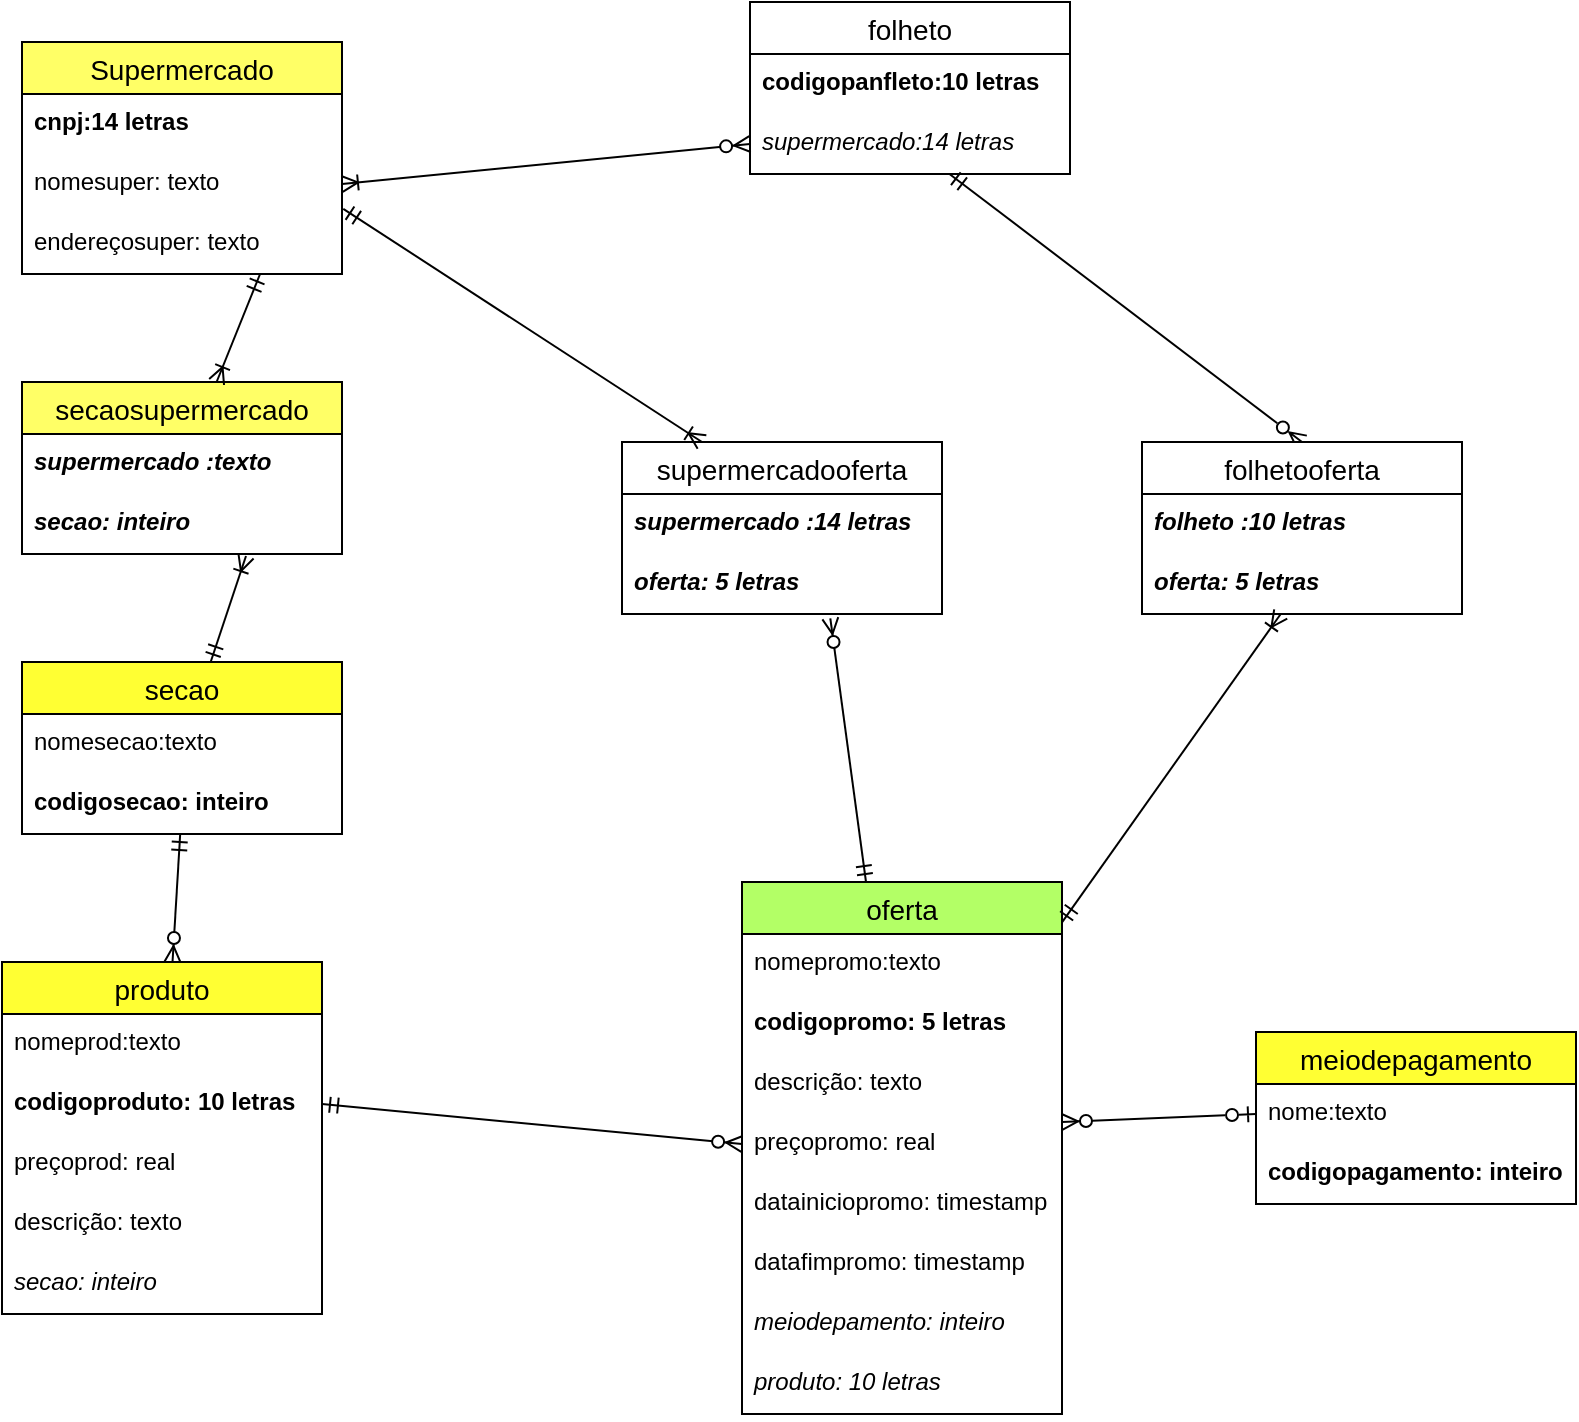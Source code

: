 <mxfile version="15.2.9" type="device"><diagram id="C5RBs43oDa-KdzZeNtuy" name="Page-1"><mxGraphModel dx="920" dy="876" grid="1" gridSize="10" guides="1" tooltips="1" connect="1" arrows="1" fold="1" page="1" pageScale="1" pageWidth="827" pageHeight="1169" math="0" shadow="0"><root><mxCell id="WIyWlLk6GJQsqaUBKTNV-0"/><mxCell id="WIyWlLk6GJQsqaUBKTNV-1" parent="WIyWlLk6GJQsqaUBKTNV-0"/><mxCell id="8ZTCSQ-yWdpequLrxj26-0" value="Supermercado" style="swimlane;fontStyle=0;childLayout=stackLayout;horizontal=1;startSize=26;horizontalStack=0;resizeParent=1;resizeParentMax=0;resizeLast=0;collapsible=1;marginBottom=0;align=center;fontSize=14;fillColor=#FFFF66;" parent="WIyWlLk6GJQsqaUBKTNV-1" vertex="1"><mxGeometry x="50" y="70" width="160" height="116" as="geometry"/></mxCell><mxCell id="8ZTCSQ-yWdpequLrxj26-1" value="cnpj:14 letras" style="text;strokeColor=none;fillColor=none;spacingLeft=4;spacingRight=4;overflow=hidden;rotatable=0;points=[[0,0.5],[1,0.5]];portConstraint=eastwest;fontSize=12;fontStyle=1" parent="8ZTCSQ-yWdpequLrxj26-0" vertex="1"><mxGeometry y="26" width="160" height="30" as="geometry"/></mxCell><mxCell id="8ZTCSQ-yWdpequLrxj26-2" value="nomesuper: texto" style="text;strokeColor=none;fillColor=none;spacingLeft=4;spacingRight=4;overflow=hidden;rotatable=0;points=[[0,0.5],[1,0.5]];portConstraint=eastwest;fontSize=12;" parent="8ZTCSQ-yWdpequLrxj26-0" vertex="1"><mxGeometry y="56" width="160" height="30" as="geometry"/></mxCell><mxCell id="8ZTCSQ-yWdpequLrxj26-3" value="endereçosuper: texto" style="text;strokeColor=none;fillColor=none;spacingLeft=4;spacingRight=4;overflow=hidden;rotatable=0;points=[[0,0.5],[1,0.5]];portConstraint=eastwest;fontSize=12;" parent="8ZTCSQ-yWdpequLrxj26-0" vertex="1"><mxGeometry y="86" width="160" height="30" as="geometry"/></mxCell><mxCell id="8ZTCSQ-yWdpequLrxj26-4" value="folheto" style="swimlane;fontStyle=0;childLayout=stackLayout;horizontal=1;startSize=26;horizontalStack=0;resizeParent=1;resizeParentMax=0;resizeLast=0;collapsible=1;marginBottom=0;align=center;fontSize=14;" parent="WIyWlLk6GJQsqaUBKTNV-1" vertex="1"><mxGeometry x="414" y="50" width="160" height="86" as="geometry"/></mxCell><mxCell id="8ZTCSQ-yWdpequLrxj26-5" value="codigopanfleto:10 letras" style="text;strokeColor=none;fillColor=none;spacingLeft=4;spacingRight=4;overflow=hidden;rotatable=0;points=[[0,0.5],[1,0.5]];portConstraint=eastwest;fontSize=12;fontStyle=1" parent="8ZTCSQ-yWdpequLrxj26-4" vertex="1"><mxGeometry y="26" width="160" height="30" as="geometry"/></mxCell><mxCell id="8ZTCSQ-yWdpequLrxj26-21" value="supermercado:14 letras" style="text;strokeColor=none;fillColor=none;spacingLeft=4;spacingRight=4;overflow=hidden;rotatable=0;points=[[0,0.5],[1,0.5]];portConstraint=eastwest;fontSize=12;fontStyle=2" parent="8ZTCSQ-yWdpequLrxj26-4" vertex="1"><mxGeometry y="56" width="160" height="30" as="geometry"/></mxCell><mxCell id="8ZTCSQ-yWdpequLrxj26-8" value="produto" style="swimlane;fontStyle=0;childLayout=stackLayout;horizontal=1;startSize=26;horizontalStack=0;resizeParent=1;resizeParentMax=0;resizeLast=0;collapsible=1;marginBottom=0;align=center;fontSize=14;fillColor=#FFFF33;" parent="WIyWlLk6GJQsqaUBKTNV-1" vertex="1"><mxGeometry x="40" y="530" width="160" height="176" as="geometry"/></mxCell><mxCell id="8ZTCSQ-yWdpequLrxj26-9" value="nomeprod:texto" style="text;strokeColor=none;fillColor=none;spacingLeft=4;spacingRight=4;overflow=hidden;rotatable=0;points=[[0,0.5],[1,0.5]];portConstraint=eastwest;fontSize=12;" parent="8ZTCSQ-yWdpequLrxj26-8" vertex="1"><mxGeometry y="26" width="160" height="30" as="geometry"/></mxCell><mxCell id="8ZTCSQ-yWdpequLrxj26-10" value="codigoproduto: 10 letras" style="text;strokeColor=none;fillColor=none;spacingLeft=4;spacingRight=4;overflow=hidden;rotatable=0;points=[[0,0.5],[1,0.5]];portConstraint=eastwest;fontSize=12;fontStyle=1" parent="8ZTCSQ-yWdpequLrxj26-8" vertex="1"><mxGeometry y="56" width="160" height="30" as="geometry"/></mxCell><mxCell id="8ZTCSQ-yWdpequLrxj26-11" value="preçoprod: real" style="text;strokeColor=none;fillColor=none;spacingLeft=4;spacingRight=4;overflow=hidden;rotatable=0;points=[[0,0.5],[1,0.5]];portConstraint=eastwest;fontSize=12;" parent="8ZTCSQ-yWdpequLrxj26-8" vertex="1"><mxGeometry y="86" width="160" height="30" as="geometry"/></mxCell><mxCell id="8ZTCSQ-yWdpequLrxj26-12" value="descrição: texto" style="text;strokeColor=none;fillColor=none;spacingLeft=4;spacingRight=4;overflow=hidden;rotatable=0;points=[[0,0.5],[1,0.5]];portConstraint=eastwest;fontSize=12;" parent="8ZTCSQ-yWdpequLrxj26-8" vertex="1"><mxGeometry y="116" width="160" height="30" as="geometry"/></mxCell><mxCell id="HeIt6UN__b7X-rH8bTAi-26" value="secao: inteiro" style="text;strokeColor=none;fillColor=none;spacingLeft=4;spacingRight=4;overflow=hidden;rotatable=0;points=[[0,0.5],[1,0.5]];portConstraint=eastwest;fontSize=12;fontStyle=2" vertex="1" parent="8ZTCSQ-yWdpequLrxj26-8"><mxGeometry y="146" width="160" height="30" as="geometry"/></mxCell><mxCell id="HeIt6UN__b7X-rH8bTAi-0" value="meiodepagamento" style="swimlane;fontStyle=0;childLayout=stackLayout;horizontal=1;startSize=26;horizontalStack=0;resizeParent=1;resizeParentMax=0;resizeLast=0;collapsible=1;marginBottom=0;align=center;fontSize=14;fillColor=#FFFF33;" vertex="1" parent="WIyWlLk6GJQsqaUBKTNV-1"><mxGeometry x="667" y="565" width="160" height="86" as="geometry"/></mxCell><mxCell id="HeIt6UN__b7X-rH8bTAi-1" value="nome:texto" style="text;strokeColor=none;fillColor=none;spacingLeft=4;spacingRight=4;overflow=hidden;rotatable=0;points=[[0,0.5],[1,0.5]];portConstraint=eastwest;fontSize=12;" vertex="1" parent="HeIt6UN__b7X-rH8bTAi-0"><mxGeometry y="26" width="160" height="30" as="geometry"/></mxCell><mxCell id="HeIt6UN__b7X-rH8bTAi-2" value="codigopagamento: inteiro" style="text;strokeColor=none;fillColor=none;spacingLeft=4;spacingRight=4;overflow=hidden;rotatable=0;points=[[0,0.5],[1,0.5]];portConstraint=eastwest;fontSize=12;fontStyle=1" vertex="1" parent="HeIt6UN__b7X-rH8bTAi-0"><mxGeometry y="56" width="160" height="30" as="geometry"/></mxCell><mxCell id="HeIt6UN__b7X-rH8bTAi-10" value="secao" style="swimlane;fontStyle=0;childLayout=stackLayout;horizontal=1;startSize=26;horizontalStack=0;resizeParent=1;resizeParentMax=0;resizeLast=0;collapsible=1;marginBottom=0;align=center;fontSize=14;fillColor=#FFFF33;" vertex="1" parent="WIyWlLk6GJQsqaUBKTNV-1"><mxGeometry x="50" y="380" width="160" height="86" as="geometry"/></mxCell><mxCell id="HeIt6UN__b7X-rH8bTAi-11" value="nomesecao:texto" style="text;strokeColor=none;fillColor=none;spacingLeft=4;spacingRight=4;overflow=hidden;rotatable=0;points=[[0,0.5],[1,0.5]];portConstraint=eastwest;fontSize=12;" vertex="1" parent="HeIt6UN__b7X-rH8bTAi-10"><mxGeometry y="26" width="160" height="30" as="geometry"/></mxCell><mxCell id="HeIt6UN__b7X-rH8bTAi-12" value="codigosecao: inteiro" style="text;strokeColor=none;fillColor=none;spacingLeft=4;spacingRight=4;overflow=hidden;rotatable=0;points=[[0,0.5],[1,0.5]];portConstraint=eastwest;fontSize=12;fontStyle=1" vertex="1" parent="HeIt6UN__b7X-rH8bTAi-10"><mxGeometry y="56" width="160" height="30" as="geometry"/></mxCell><mxCell id="HeIt6UN__b7X-rH8bTAi-15" value="oferta" style="swimlane;fontStyle=0;childLayout=stackLayout;horizontal=1;startSize=26;horizontalStack=0;resizeParent=1;resizeParentMax=0;resizeLast=0;collapsible=1;marginBottom=0;align=center;fontSize=14;fillColor=#B3FF66;" vertex="1" parent="WIyWlLk6GJQsqaUBKTNV-1"><mxGeometry x="410" y="490" width="160" height="266" as="geometry"/></mxCell><mxCell id="HeIt6UN__b7X-rH8bTAi-16" value="nomepromo:texto" style="text;strokeColor=none;fillColor=none;spacingLeft=4;spacingRight=4;overflow=hidden;rotatable=0;points=[[0,0.5],[1,0.5]];portConstraint=eastwest;fontSize=12;" vertex="1" parent="HeIt6UN__b7X-rH8bTAi-15"><mxGeometry y="26" width="160" height="30" as="geometry"/></mxCell><mxCell id="HeIt6UN__b7X-rH8bTAi-17" value="codigopromo: 5 letras" style="text;strokeColor=none;fillColor=none;spacingLeft=4;spacingRight=4;overflow=hidden;rotatable=0;points=[[0,0.5],[1,0.5]];portConstraint=eastwest;fontSize=12;fontStyle=1" vertex="1" parent="HeIt6UN__b7X-rH8bTAi-15"><mxGeometry y="56" width="160" height="30" as="geometry"/></mxCell><mxCell id="HeIt6UN__b7X-rH8bTAi-19" value="descrição: texto" style="text;strokeColor=none;fillColor=none;spacingLeft=4;spacingRight=4;overflow=hidden;rotatable=0;points=[[0,0.5],[1,0.5]];portConstraint=eastwest;fontSize=12;" vertex="1" parent="HeIt6UN__b7X-rH8bTAi-15"><mxGeometry y="86" width="160" height="30" as="geometry"/></mxCell><mxCell id="HeIt6UN__b7X-rH8bTAi-18" value="preçopromo: real" style="text;strokeColor=none;fillColor=none;spacingLeft=4;spacingRight=4;overflow=hidden;rotatable=0;points=[[0,0.5],[1,0.5]];portConstraint=eastwest;fontSize=12;" vertex="1" parent="HeIt6UN__b7X-rH8bTAi-15"><mxGeometry y="116" width="160" height="30" as="geometry"/></mxCell><mxCell id="8ZTCSQ-yWdpequLrxj26-6" value="datainiciopromo: timestamp" style="text;strokeColor=none;fillColor=none;spacingLeft=4;spacingRight=4;overflow=hidden;rotatable=0;points=[[0,0.5],[1,0.5]];portConstraint=eastwest;fontSize=12;" parent="HeIt6UN__b7X-rH8bTAi-15" vertex="1"><mxGeometry y="146" width="160" height="30" as="geometry"/></mxCell><mxCell id="HeIt6UN__b7X-rH8bTAi-53" value="datafimpromo: timestamp" style="text;strokeColor=none;fillColor=none;spacingLeft=4;spacingRight=4;overflow=hidden;rotatable=0;points=[[0,0.5],[1,0.5]];portConstraint=eastwest;fontSize=12;" vertex="1" parent="HeIt6UN__b7X-rH8bTAi-15"><mxGeometry y="176" width="160" height="30" as="geometry"/></mxCell><mxCell id="HeIt6UN__b7X-rH8bTAi-21" value="meiodepamento: inteiro" style="text;strokeColor=none;fillColor=none;spacingLeft=4;spacingRight=4;overflow=hidden;rotatable=0;points=[[0,0.5],[1,0.5]];portConstraint=eastwest;fontSize=12;fontStyle=2" vertex="1" parent="HeIt6UN__b7X-rH8bTAi-15"><mxGeometry y="206" width="160" height="30" as="geometry"/></mxCell><mxCell id="HeIt6UN__b7X-rH8bTAi-22" value="produto: 10 letras" style="text;strokeColor=none;fillColor=none;spacingLeft=4;spacingRight=4;overflow=hidden;rotatable=0;points=[[0,0.5],[1,0.5]];portConstraint=eastwest;fontSize=12;fontStyle=2" vertex="1" parent="HeIt6UN__b7X-rH8bTAi-15"><mxGeometry y="236" width="160" height="30" as="geometry"/></mxCell><mxCell id="HeIt6UN__b7X-rH8bTAi-23" value="" style="fontSize=12;html=1;endArrow=ERzeroToOne;endFill=0;entryX=0;entryY=0.5;entryDx=0;entryDy=0;exitX=1;exitY=0.133;exitDx=0;exitDy=0;exitPerimeter=0;startArrow=ERzeroToMany;startFill=1;" edge="1" parent="WIyWlLk6GJQsqaUBKTNV-1" source="HeIt6UN__b7X-rH8bTAi-18" target="HeIt6UN__b7X-rH8bTAi-1"><mxGeometry width="100" height="100" relative="1" as="geometry"><mxPoint x="360" y="420" as="sourcePoint"/><mxPoint x="460" y="320" as="targetPoint"/></mxGeometry></mxCell><mxCell id="HeIt6UN__b7X-rH8bTAi-25" value="" style="fontSize=12;html=1;endArrow=ERmandOne;endFill=0;startArrow=ERzeroToMany;startFill=1;" edge="1" parent="WIyWlLk6GJQsqaUBKTNV-1" source="8ZTCSQ-yWdpequLrxj26-8" target="HeIt6UN__b7X-rH8bTAi-12"><mxGeometry width="100" height="100" relative="1" as="geometry"><mxPoint x="75" y="392.99" as="sourcePoint"/><mxPoint x="185" y="390" as="targetPoint"/></mxGeometry></mxCell><mxCell id="HeIt6UN__b7X-rH8bTAi-27" value="" style="fontSize=12;html=1;endArrow=ERmandOne;endFill=0;startArrow=ERzeroToMany;startFill=1;entryX=1;entryY=0.5;entryDx=0;entryDy=0;exitX=0;exitY=0.5;exitDx=0;exitDy=0;" edge="1" parent="WIyWlLk6GJQsqaUBKTNV-1" source="HeIt6UN__b7X-rH8bTAi-18" target="8ZTCSQ-yWdpequLrxj26-10"><mxGeometry width="100" height="100" relative="1" as="geometry"><mxPoint x="250" y="453" as="sourcePoint"/><mxPoint x="250" y="360" as="targetPoint"/></mxGeometry></mxCell><mxCell id="HeIt6UN__b7X-rH8bTAi-28" value="" style="fontSize=12;html=1;endArrow=ERzeroToMany;endFill=0;startArrow=ERmandOne;startFill=0;entryX=0.5;entryY=0;entryDx=0;entryDy=0;" edge="1" parent="WIyWlLk6GJQsqaUBKTNV-1" source="8ZTCSQ-yWdpequLrxj26-21" target="HeIt6UN__b7X-rH8bTAi-49"><mxGeometry width="100" height="100" relative="1" as="geometry"><mxPoint x="518.706" y="166" as="sourcePoint"/><mxPoint x="280" y="310" as="targetPoint"/></mxGeometry></mxCell><mxCell id="HeIt6UN__b7X-rH8bTAi-29" value="" style="fontSize=12;html=1;endArrow=ERoneToMany;endFill=0;startArrow=ERzeroToMany;startFill=1;entryX=1;entryY=0.5;entryDx=0;entryDy=0;exitX=0;exitY=0.5;exitDx=0;exitDy=0;" edge="1" parent="WIyWlLk6GJQsqaUBKTNV-1" source="8ZTCSQ-yWdpequLrxj26-21" target="8ZTCSQ-yWdpequLrxj26-2"><mxGeometry width="100" height="100" relative="1" as="geometry"><mxPoint x="410" y="132.5" as="sourcePoint"/><mxPoint x="260" y="181.5" as="targetPoint"/></mxGeometry></mxCell><mxCell id="HeIt6UN__b7X-rH8bTAi-30" value="secaosupermercado" style="swimlane;fontStyle=0;childLayout=stackLayout;horizontal=1;startSize=26;horizontalStack=0;resizeParent=1;resizeParentMax=0;resizeLast=0;collapsible=1;marginBottom=0;align=center;fontSize=14;fillColor=#FFFF66;" vertex="1" parent="WIyWlLk6GJQsqaUBKTNV-1"><mxGeometry x="50" y="240" width="160" height="86" as="geometry"/></mxCell><mxCell id="HeIt6UN__b7X-rH8bTAi-31" value="supermercado :texto" style="text;strokeColor=none;fillColor=none;spacingLeft=4;spacingRight=4;overflow=hidden;rotatable=0;points=[[0,0.5],[1,0.5]];portConstraint=eastwest;fontSize=12;fontStyle=3" vertex="1" parent="HeIt6UN__b7X-rH8bTAi-30"><mxGeometry y="26" width="160" height="30" as="geometry"/></mxCell><mxCell id="HeIt6UN__b7X-rH8bTAi-32" value="secao: inteiro" style="text;strokeColor=none;fillColor=none;spacingLeft=4;spacingRight=4;overflow=hidden;rotatable=0;points=[[0,0.5],[1,0.5]];portConstraint=eastwest;fontSize=12;fontStyle=3" vertex="1" parent="HeIt6UN__b7X-rH8bTAi-30"><mxGeometry y="56" width="160" height="30" as="geometry"/></mxCell><mxCell id="HeIt6UN__b7X-rH8bTAi-33" value="" style="fontSize=12;html=1;endArrow=ERmandOne;endFill=0;entryX=0.744;entryY=1;entryDx=0;entryDy=0;entryPerimeter=0;startArrow=ERoneToMany;startFill=0;" edge="1" parent="WIyWlLk6GJQsqaUBKTNV-1" source="HeIt6UN__b7X-rH8bTAi-30" target="8ZTCSQ-yWdpequLrxj26-3"><mxGeometry width="100" height="100" relative="1" as="geometry"><mxPoint x="360" y="390" as="sourcePoint"/><mxPoint x="280" y="220" as="targetPoint"/></mxGeometry></mxCell><mxCell id="HeIt6UN__b7X-rH8bTAi-34" value="" style="fontSize=12;html=1;endArrow=ERmandOne;endFill=0;startArrow=ERoneToMany;startFill=0;exitX=0.7;exitY=1.033;exitDx=0;exitDy=0;exitPerimeter=0;" edge="1" parent="WIyWlLk6GJQsqaUBKTNV-1" source="HeIt6UN__b7X-rH8bTAi-32" target="HeIt6UN__b7X-rH8bTAi-10"><mxGeometry width="100" height="100" relative="1" as="geometry"><mxPoint x="249.996" y="310" as="sourcePoint"/><mxPoint x="271.73" y="256" as="targetPoint"/></mxGeometry></mxCell><mxCell id="HeIt6UN__b7X-rH8bTAi-49" value="folhetooferta" style="swimlane;fontStyle=0;childLayout=stackLayout;horizontal=1;startSize=26;horizontalStack=0;resizeParent=1;resizeParentMax=0;resizeLast=0;collapsible=1;marginBottom=0;align=center;fontSize=14;fillColor=#FFFFFF;" vertex="1" parent="WIyWlLk6GJQsqaUBKTNV-1"><mxGeometry x="610" y="270" width="160" height="86" as="geometry"/></mxCell><mxCell id="HeIt6UN__b7X-rH8bTAi-50" value="folheto :10 letras" style="text;strokeColor=none;fillColor=none;spacingLeft=4;spacingRight=4;overflow=hidden;rotatable=0;points=[[0,0.5],[1,0.5]];portConstraint=eastwest;fontSize=12;fontStyle=3" vertex="1" parent="HeIt6UN__b7X-rH8bTAi-49"><mxGeometry y="26" width="160" height="30" as="geometry"/></mxCell><mxCell id="HeIt6UN__b7X-rH8bTAi-51" value="oferta: 5 letras" style="text;strokeColor=none;fillColor=none;spacingLeft=4;spacingRight=4;overflow=hidden;rotatable=0;points=[[0,0.5],[1,0.5]];portConstraint=eastwest;fontSize=12;fontStyle=3" vertex="1" parent="HeIt6UN__b7X-rH8bTAi-49"><mxGeometry y="56" width="160" height="30" as="geometry"/></mxCell><mxCell id="HeIt6UN__b7X-rH8bTAi-52" value="" style="fontSize=12;html=1;endArrow=ERmandOne;endFill=0;startArrow=ERoneToMany;startFill=0;" edge="1" parent="WIyWlLk6GJQsqaUBKTNV-1" source="HeIt6UN__b7X-rH8bTAi-51" target="HeIt6UN__b7X-rH8bTAi-15"><mxGeometry width="100" height="100" relative="1" as="geometry"><mxPoint x="297.67" y="320" as="sourcePoint"/><mxPoint x="494" y="410" as="targetPoint"/></mxGeometry></mxCell><mxCell id="HeIt6UN__b7X-rH8bTAi-54" value="" style="fontSize=12;html=1;endArrow=ERmandOne;endFill=0;startArrow=ERzeroToMany;startFill=1;exitX=0.651;exitY=1.071;exitDx=0;exitDy=0;exitPerimeter=0;" edge="1" parent="WIyWlLk6GJQsqaUBKTNV-1" source="HeIt6UN__b7X-rH8bTAi-57" target="HeIt6UN__b7X-rH8bTAi-15"><mxGeometry width="100" height="100" relative="1" as="geometry"><mxPoint x="420" y="560" as="sourcePoint"/><mxPoint x="220" y="480" as="targetPoint"/></mxGeometry></mxCell><mxCell id="HeIt6UN__b7X-rH8bTAi-55" value="supermercadooferta" style="swimlane;fontStyle=0;childLayout=stackLayout;horizontal=1;startSize=26;horizontalStack=0;resizeParent=1;resizeParentMax=0;resizeLast=0;collapsible=1;marginBottom=0;align=center;fontSize=14;fillColor=#FFFFFF;" vertex="1" parent="WIyWlLk6GJQsqaUBKTNV-1"><mxGeometry x="350" y="270" width="160" height="86" as="geometry"/></mxCell><mxCell id="HeIt6UN__b7X-rH8bTAi-56" value="supermercado :14 letras" style="text;strokeColor=none;fillColor=none;spacingLeft=4;spacingRight=4;overflow=hidden;rotatable=0;points=[[0,0.5],[1,0.5]];portConstraint=eastwest;fontSize=12;fontStyle=3" vertex="1" parent="HeIt6UN__b7X-rH8bTAi-55"><mxGeometry y="26" width="160" height="30" as="geometry"/></mxCell><mxCell id="HeIt6UN__b7X-rH8bTAi-57" value="oferta: 5 letras" style="text;strokeColor=none;fillColor=none;spacingLeft=4;spacingRight=4;overflow=hidden;rotatable=0;points=[[0,0.5],[1,0.5]];portConstraint=eastwest;fontSize=12;fontStyle=3" vertex="1" parent="HeIt6UN__b7X-rH8bTAi-55"><mxGeometry y="56" width="160" height="30" as="geometry"/></mxCell><mxCell id="HeIt6UN__b7X-rH8bTAi-59" value="" style="fontSize=12;html=1;endArrow=ERoneToMany;endFill=0;startArrow=ERmandOne;startFill=0;entryX=0.25;entryY=0;entryDx=0;entryDy=0;exitX=1.004;exitY=-0.086;exitDx=0;exitDy=0;exitPerimeter=0;" edge="1" parent="WIyWlLk6GJQsqaUBKTNV-1" source="8ZTCSQ-yWdpequLrxj26-3" target="HeIt6UN__b7X-rH8bTAi-55"><mxGeometry width="100" height="100" relative="1" as="geometry"><mxPoint x="560" y="492.857" as="sourcePoint"/><mxPoint x="360" y="170" as="targetPoint"/></mxGeometry></mxCell></root></mxGraphModel></diagram></mxfile>